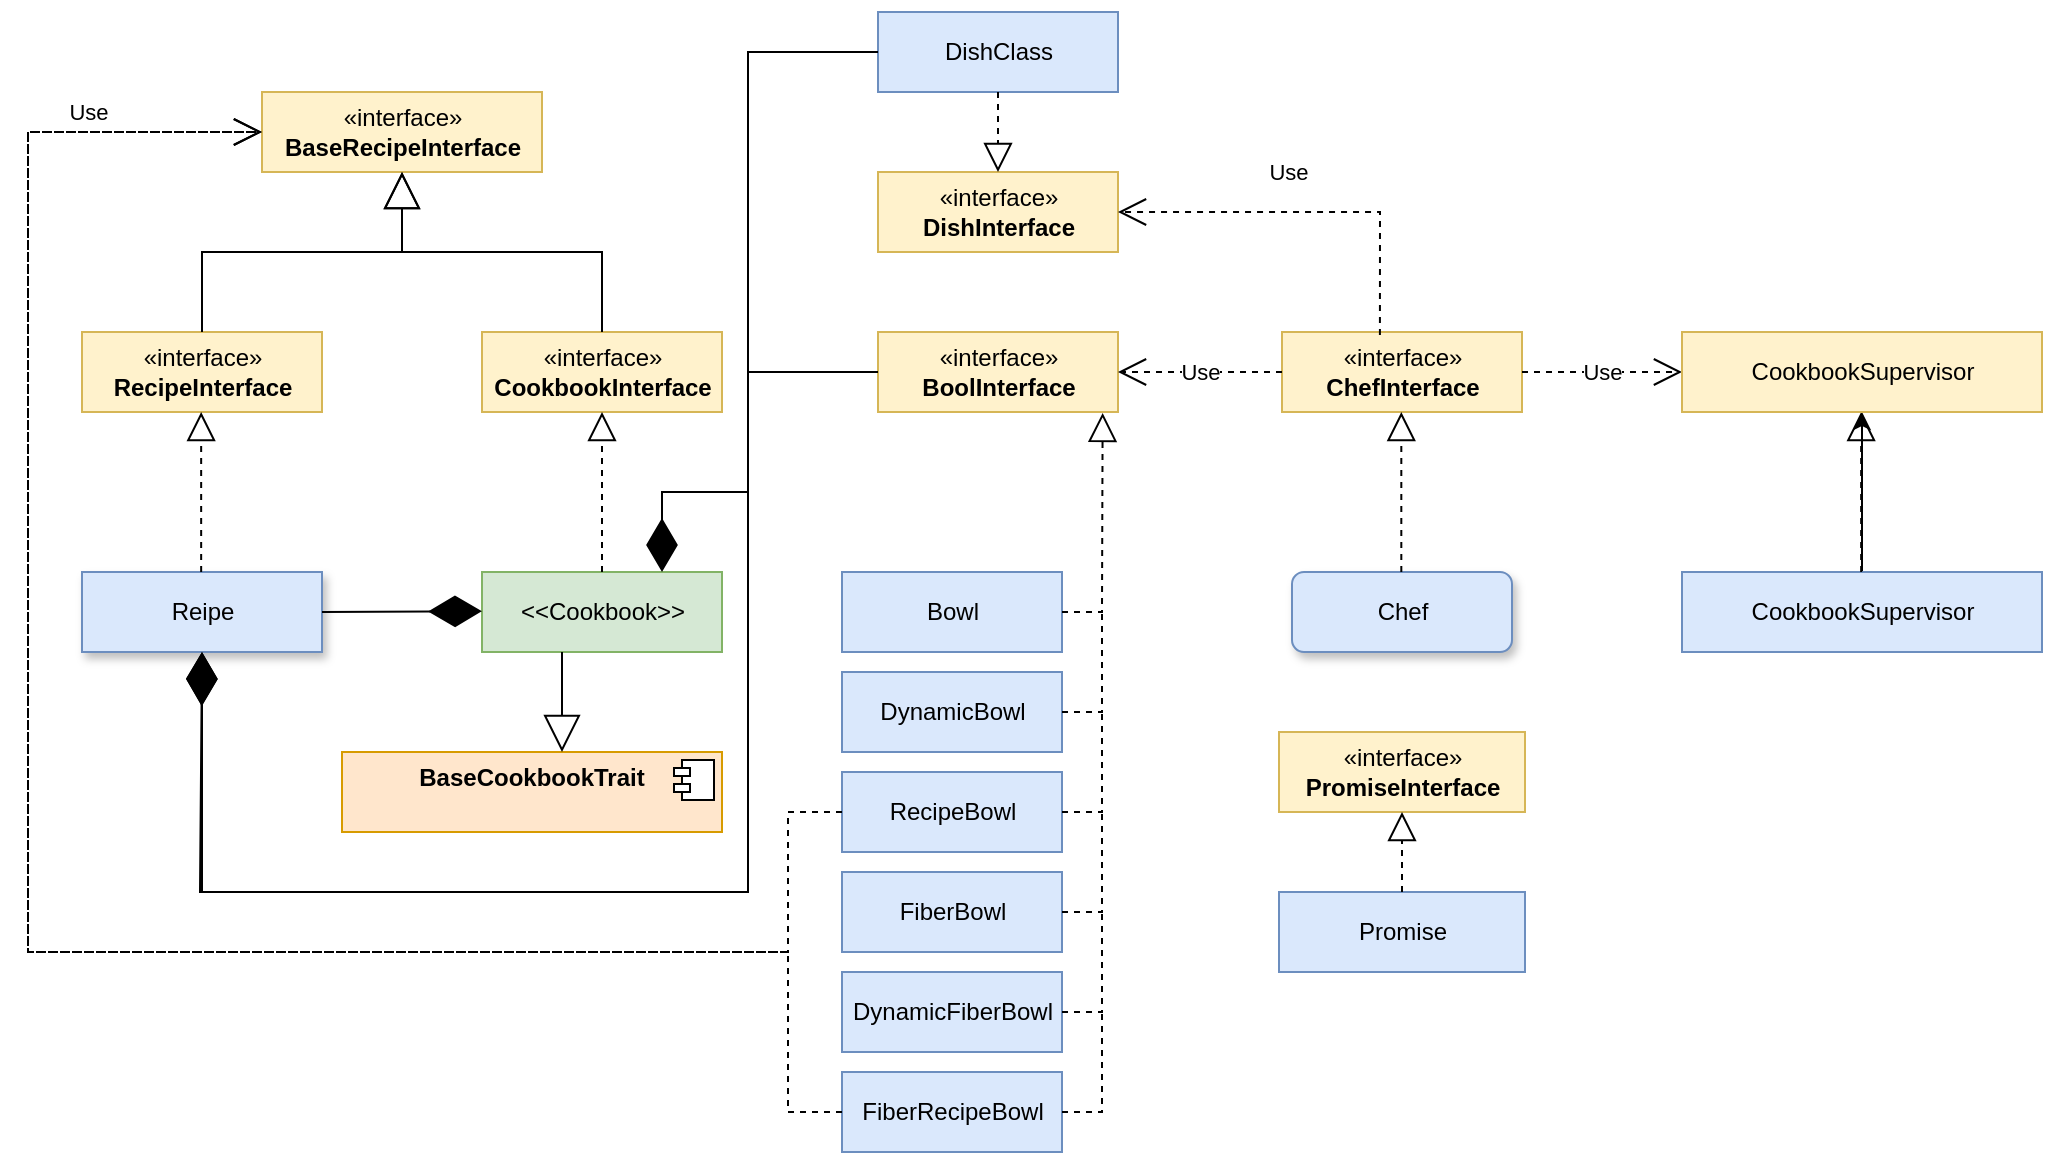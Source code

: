 <mxfile version="20.5.3" type="embed"><diagram id="wyrxB3eUI-DIBdCm7QZy" name="Page-1"><mxGraphModel dx="1645" dy="1926" grid="1" gridSize="10" guides="1" tooltips="1" connect="1" arrows="1" fold="1" page="1" pageScale="1" pageWidth="827" pageHeight="1169" math="0" shadow="0"><root><mxCell id="0"/><mxCell id="1" parent="0"/><mxCell id="3" value="«interface»&lt;br&gt;&lt;b&gt;BaseRecipeInterface&lt;/b&gt;" style="html=1;fillColor=#fff2cc;strokeColor=#d6b656;" parent="1" vertex="1"><mxGeometry x="117" y="40" width="140" height="40" as="geometry"/></mxCell><mxCell id="4" value="«interface»&lt;br&gt;&lt;b&gt;RecipeInterface&lt;/b&gt;" style="html=1;fillColor=#fff2cc;strokeColor=#d6b656;" parent="1" vertex="1"><mxGeometry x="27" y="160" width="120" height="40" as="geometry"/></mxCell><mxCell id="5" value="«interface»&lt;br&gt;&lt;b&gt;CookbookInterface&lt;/b&gt;" style="html=1;fillColor=#fff2cc;strokeColor=#d6b656;" parent="1" vertex="1"><mxGeometry x="227" y="160" width="120" height="40" as="geometry"/></mxCell><mxCell id="6" value="" style="endArrow=block;endSize=16;endFill=0;html=1;rounded=0;exitX=0.5;exitY=0;exitDx=0;exitDy=0;entryX=0.5;entryY=1;entryDx=0;entryDy=0;" parent="1" source="4" target="3" edge="1"><mxGeometry x="0.222" y="-10" width="160" relative="1" as="geometry"><mxPoint x="87" y="230" as="sourcePoint"/><mxPoint x="247" y="230" as="targetPoint"/><Array as="points"><mxPoint x="87" y="120"/><mxPoint x="187" y="120"/></Array><mxPoint as="offset"/></mxGeometry></mxCell><mxCell id="7" value="" style="endArrow=block;endSize=16;endFill=0;html=1;rounded=0;exitX=0.5;exitY=0;exitDx=0;exitDy=0;" parent="1" source="5" edge="1"><mxGeometry x="0.222" y="-10" width="160" relative="1" as="geometry"><mxPoint x="97" y="170" as="sourcePoint"/><mxPoint x="187" y="80" as="targetPoint"/><Array as="points"><mxPoint x="287" y="120"/><mxPoint x="187" y="120"/></Array><mxPoint as="offset"/></mxGeometry></mxCell><mxCell id="8" value="«interface»&lt;br&gt;&lt;b&gt;BoolInterface&lt;/b&gt;" style="html=1;fillColor=#fff2cc;strokeColor=#d6b656;" parent="1" vertex="1"><mxGeometry x="425" y="160" width="120" height="40" as="geometry"/></mxCell><mxCell id="9" value="«interface»&lt;br&gt;&lt;b&gt;CookingSupervisorInterface&lt;/b&gt;" style="html=1;" parent="1" vertex="1"><mxGeometry x="827" y="160" width="180" height="40" as="geometry"/></mxCell><mxCell id="10" value="«interface»&lt;br&gt;&lt;b&gt;ChefInterface&lt;/b&gt;" style="html=1;fillColor=#fff2cc;strokeColor=#d6b656;" parent="1" vertex="1"><mxGeometry x="627" y="160" width="120" height="40" as="geometry"/></mxCell><mxCell id="11" value="Reipe" style="html=1;fillColor=#dae8fc;strokeColor=#6c8ebf;shadow=1;" parent="1" vertex="1"><mxGeometry x="27" y="280" width="120" height="40" as="geometry"/></mxCell><mxCell id="12" value="&amp;lt;&amp;lt;Cookbook&amp;gt;&amp;gt;" style="html=1;fillColor=#d5e8d4;strokeColor=#82b366;" parent="1" vertex="1"><mxGeometry x="227" y="280" width="120" height="40" as="geometry"/></mxCell><mxCell id="13" value="Bowl" style="html=1;fillColor=#dae8fc;strokeColor=#6c8ebf;" parent="1" vertex="1"><mxGeometry x="407" y="280" width="110" height="40" as="geometry"/></mxCell><mxCell id="14" value="DynamicBowl" style="html=1;fillColor=#dae8fc;strokeColor=#6c8ebf;" parent="1" vertex="1"><mxGeometry x="407" y="330" width="110" height="40" as="geometry"/></mxCell><mxCell id="15" value="FiberBowl" style="html=1;fillColor=#dae8fc;strokeColor=#6c8ebf;" parent="1" vertex="1"><mxGeometry x="407" y="430" width="110" height="40" as="geometry"/></mxCell><mxCell id="16" value="RecipeBowl" style="html=1;fillColor=#dae8fc;strokeColor=#6c8ebf;" parent="1" vertex="1"><mxGeometry x="407" y="380" width="110" height="40" as="geometry"/></mxCell><mxCell id="17" value="DynamicFiberBowl" style="html=1;fillColor=#dae8fc;strokeColor=#6c8ebf;" parent="1" vertex="1"><mxGeometry x="407" y="480" width="110" height="40" as="geometry"/></mxCell><mxCell id="18" value="FiberRecipeBowl" style="html=1;fillColor=#dae8fc;strokeColor=#6c8ebf;" parent="1" vertex="1"><mxGeometry x="407" y="530" width="110" height="40" as="geometry"/></mxCell><mxCell id="19" value="" style="endArrow=block;dashed=1;endFill=0;endSize=12;html=1;rounded=0;entryX=0.936;entryY=1.011;entryDx=0;entryDy=0;entryPerimeter=0;exitX=1;exitY=0.5;exitDx=0;exitDy=0;" parent="1" source="13" target="8" edge="1"><mxGeometry width="160" relative="1" as="geometry"><mxPoint x="427" y="380" as="sourcePoint"/><mxPoint x="587" y="380" as="targetPoint"/><Array as="points"><mxPoint x="537" y="300"/></Array></mxGeometry></mxCell><mxCell id="27" value="" style="endArrow=none;dashed=1;html=1;rounded=0;exitX=1;exitY=0.5;exitDx=0;exitDy=0;" parent="1" source="14" edge="1"><mxGeometry width="50" height="50" relative="1" as="geometry"><mxPoint x="477" y="400" as="sourcePoint"/><mxPoint x="537" y="300" as="targetPoint"/><Array as="points"><mxPoint x="537" y="350"/></Array></mxGeometry></mxCell><mxCell id="28" value="" style="endArrow=none;dashed=1;html=1;rounded=0;exitX=1;exitY=0.5;exitDx=0;exitDy=0;" parent="1" edge="1"><mxGeometry width="50" height="50" relative="1" as="geometry"><mxPoint x="517" y="400" as="sourcePoint"/><mxPoint x="537" y="350" as="targetPoint"/><Array as="points"><mxPoint x="537" y="400"/></Array></mxGeometry></mxCell><mxCell id="29" value="" style="endArrow=none;dashed=1;html=1;rounded=0;exitX=1;exitY=0.5;exitDx=0;exitDy=0;" parent="1" edge="1"><mxGeometry width="50" height="50" relative="1" as="geometry"><mxPoint x="517" y="450" as="sourcePoint"/><mxPoint x="537" y="400" as="targetPoint"/><Array as="points"><mxPoint x="537" y="450"/></Array></mxGeometry></mxCell><mxCell id="30" value="" style="endArrow=none;dashed=1;html=1;rounded=0;exitX=1;exitY=0.5;exitDx=0;exitDy=0;" parent="1" edge="1"><mxGeometry width="50" height="50" relative="1" as="geometry"><mxPoint x="517" y="500" as="sourcePoint"/><mxPoint x="537" y="450" as="targetPoint"/><Array as="points"><mxPoint x="537" y="500"/></Array></mxGeometry></mxCell><mxCell id="31" value="" style="endArrow=none;dashed=1;html=1;rounded=0;exitX=1;exitY=0.5;exitDx=0;exitDy=0;" parent="1" edge="1"><mxGeometry width="50" height="50" relative="1" as="geometry"><mxPoint x="517" y="550" as="sourcePoint"/><mxPoint x="537" y="500" as="targetPoint"/><Array as="points"><mxPoint x="537" y="550"/></Array></mxGeometry></mxCell><mxCell id="32" value="" style="endArrow=block;dashed=1;endFill=0;endSize=12;html=1;rounded=0;entryX=0.5;entryY=1;entryDx=0;entryDy=0;exitX=0.5;exitY=0;exitDx=0;exitDy=0;" parent="1" source="12" target="5" edge="1"><mxGeometry width="160" relative="1" as="geometry"><mxPoint x="347" y="269.56" as="sourcePoint"/><mxPoint x="367.32" y="170.0" as="targetPoint"/><Array as="points"/></mxGeometry></mxCell><mxCell id="33" value="" style="endArrow=block;dashed=1;endFill=0;endSize=12;html=1;rounded=0;entryX=0.5;entryY=1;entryDx=0;entryDy=0;exitX=0.5;exitY=0;exitDx=0;exitDy=0;" parent="1" edge="1"><mxGeometry width="160" relative="1" as="geometry"><mxPoint x="86.58" y="280.0" as="sourcePoint"/><mxPoint x="86.58" y="200" as="targetPoint"/><Array as="points"/></mxGeometry></mxCell><mxCell id="34" value="DishClass" style="html=1;fillColor=#dae8fc;strokeColor=#6c8ebf;" parent="1" vertex="1"><mxGeometry x="425" width="120" height="40" as="geometry"/></mxCell><mxCell id="60" value="" style="edgeStyle=orthogonalEdgeStyle;rounded=0;orthogonalLoop=1;jettySize=auto;html=1;" parent="1" source="35" target="59" edge="1"><mxGeometry relative="1" as="geometry"/></mxCell><mxCell id="35" value="CookbookSupervisor" style="html=1;fillColor=#dae8fc;strokeColor=#6c8ebf;" parent="1" vertex="1"><mxGeometry x="827" y="280" width="180" height="40" as="geometry"/></mxCell><mxCell id="38" value="" style="endArrow=block;dashed=1;endFill=0;endSize=12;html=1;rounded=0;entryX=0.5;entryY=1;entryDx=0;entryDy=0;exitX=0.5;exitY=0;exitDx=0;exitDy=0;" parent="1" edge="1"><mxGeometry width="160" relative="1" as="geometry"><mxPoint x="916.58" y="280.0" as="sourcePoint"/><mxPoint x="916.58" y="200" as="targetPoint"/><Array as="points"/></mxGeometry></mxCell><mxCell id="39" value="&lt;p style=&quot;margin:0px;margin-top:6px;text-align:center;&quot;&gt;&lt;b&gt;BaseCookbookTrait&lt;/b&gt;&lt;/p&gt;" style="align=left;overflow=fill;html=1;dropTarget=0;fillColor=#ffe6cc;strokeColor=#d79b00;" parent="1" vertex="1"><mxGeometry x="157" y="370" width="190" height="40" as="geometry"/></mxCell><mxCell id="40" value="" style="shape=component;jettyWidth=8;jettyHeight=4;" parent="39" vertex="1"><mxGeometry x="1" width="20" height="20" relative="1" as="geometry"><mxPoint x="-24" y="4" as="offset"/></mxGeometry></mxCell><mxCell id="41" value="" style="endArrow=block;endSize=16;endFill=0;html=1;rounded=0;" parent="1" edge="1"><mxGeometry x="0.006" y="-39" width="160" relative="1" as="geometry"><mxPoint x="267" y="320" as="sourcePoint"/><mxPoint x="267" y="370" as="targetPoint"/><mxPoint as="offset"/></mxGeometry></mxCell><mxCell id="42" value="" style="endArrow=diamondThin;endFill=1;endSize=24;html=1;rounded=0;" parent="1" edge="1"><mxGeometry width="160" relative="1" as="geometry"><mxPoint x="147" y="300" as="sourcePoint"/><mxPoint x="227" y="299.58" as="targetPoint"/></mxGeometry></mxCell><mxCell id="44" value="" style="endArrow=diamondThin;endFill=1;endSize=24;html=1;rounded=0;entryX=0.75;entryY=0;entryDx=0;entryDy=0;exitX=0;exitY=0.5;exitDx=0;exitDy=0;" parent="1" source="8" target="12" edge="1"><mxGeometry width="160" relative="1" as="geometry"><mxPoint x="157" y="310.0" as="sourcePoint"/><mxPoint x="237.0" y="309.58" as="targetPoint"/><Array as="points"><mxPoint x="360" y="180"/><mxPoint x="360" y="240"/><mxPoint x="317" y="240"/></Array></mxGeometry></mxCell><mxCell id="45" value="" style="endArrow=diamondThin;endFill=1;endSize=24;html=1;rounded=0;entryX=0.5;entryY=1;entryDx=0;entryDy=0;exitX=0;exitY=0.5;exitDx=0;exitDy=0;" parent="1" source="8" target="11" edge="1"><mxGeometry width="160" relative="1" as="geometry"><mxPoint x="108" y="440" as="sourcePoint"/><mxPoint x="247.0" y="319.58" as="targetPoint"/><Array as="points"><mxPoint x="360" y="180"/><mxPoint x="360" y="440"/><mxPoint x="86" y="440"/></Array></mxGeometry></mxCell><mxCell id="46" value="Use" style="endArrow=open;endSize=12;dashed=1;html=1;rounded=0;exitX=0;exitY=0.5;exitDx=0;exitDy=0;entryX=0;entryY=0.5;entryDx=0;entryDy=0;" parent="1" source="16" target="3" edge="1"><mxGeometry x="0.827" y="10" width="160" relative="1" as="geometry"><mxPoint x="97" y="510" as="sourcePoint"/><mxPoint x="257" y="510" as="targetPoint"/><Array as="points"><mxPoint x="380" y="400"/><mxPoint x="380" y="470"/><mxPoint y="470"/><mxPoint y="60"/></Array><mxPoint as="offset"/></mxGeometry></mxCell><mxCell id="47" value="Use" style="endArrow=open;endSize=12;dashed=1;html=1;rounded=0;entryX=0;entryY=0.5;entryDx=0;entryDy=0;exitX=0;exitY=0.5;exitDx=0;exitDy=0;" parent="1" source="18" edge="1"><mxGeometry x="0.827" y="10" width="160" relative="1" as="geometry"><mxPoint x="400" y="550" as="sourcePoint"/><mxPoint x="117" y="60" as="targetPoint"/><Array as="points"><mxPoint x="380" y="550"/><mxPoint x="380" y="470"/><mxPoint y="470"/><mxPoint y="60"/></Array><mxPoint as="offset"/></mxGeometry></mxCell><mxCell id="49" value="Use" style="endArrow=open;endSize=12;dashed=1;html=1;rounded=0;entryX=1;entryY=0.5;entryDx=0;entryDy=0;exitX=0;exitY=0.5;exitDx=0;exitDy=0;" parent="1" source="10" target="8" edge="1"><mxGeometry width="160" relative="1" as="geometry"><mxPoint x="470" y="330" as="sourcePoint"/><mxPoint x="630" y="330" as="targetPoint"/></mxGeometry></mxCell><mxCell id="50" value="Use" style="endArrow=open;endSize=12;dashed=1;html=1;rounded=0;entryX=0;entryY=0.5;entryDx=0;entryDy=0;exitX=1;exitY=0.5;exitDx=0;exitDy=0;" parent="1" source="10" target="9" edge="1"><mxGeometry width="160" relative="1" as="geometry"><mxPoint x="637" y="190" as="sourcePoint"/><mxPoint x="555" y="190" as="targetPoint"/></mxGeometry></mxCell><mxCell id="51" value="«interface»&lt;br&gt;&lt;b&gt;DishInterface&lt;/b&gt;" style="html=1;fillColor=#fff2cc;strokeColor=#d6b656;" parent="1" vertex="1"><mxGeometry x="425" y="80" width="120" height="40" as="geometry"/></mxCell><mxCell id="52" value="" style="endArrow=block;dashed=1;endFill=0;endSize=12;html=1;rounded=0;entryX=0.5;entryY=0;entryDx=0;entryDy=0;exitX=0.5;exitY=1;exitDx=0;exitDy=0;" parent="1" source="34" target="51" edge="1"><mxGeometry width="160" relative="1" as="geometry"><mxPoint x="297" y="290" as="sourcePoint"/><mxPoint x="297" y="210" as="targetPoint"/><Array as="points"/></mxGeometry></mxCell><mxCell id="53" value="Use" style="endArrow=open;endSize=12;dashed=1;html=1;rounded=0;entryX=1;entryY=0.5;entryDx=0;entryDy=0;exitX=0.408;exitY=0.038;exitDx=0;exitDy=0;exitPerimeter=0;" parent="1" source="10" target="51" edge="1"><mxGeometry x="0.117" y="-20" width="160" relative="1" as="geometry"><mxPoint x="637" y="190" as="sourcePoint"/><mxPoint x="555" y="190" as="targetPoint"/><Array as="points"><mxPoint x="676" y="100"/></Array><mxPoint as="offset"/></mxGeometry></mxCell><mxCell id="55" value="" style="endArrow=diamondThin;endFill=1;endSize=24;html=1;rounded=0;exitX=0;exitY=0.5;exitDx=0;exitDy=0;" parent="1" source="34" edge="1"><mxGeometry width="160" relative="1" as="geometry"><mxPoint x="425.0" y="180" as="sourcePoint"/><mxPoint x="87" y="320" as="targetPoint"/><Array as="points"><mxPoint x="360" y="20"/><mxPoint x="360" y="440"/><mxPoint x="87" y="440"/></Array></mxGeometry></mxCell><mxCell id="56" value="«interface»&lt;br&gt;&lt;b&gt;PromiseInterface&lt;/b&gt;" style="html=1;fillColor=#fff2cc;strokeColor=#d6b656;" parent="1" vertex="1"><mxGeometry x="625.5" y="360" width="123" height="40" as="geometry"/></mxCell><mxCell id="57" value="Promise" style="html=1;fillColor=#dae8fc;strokeColor=#6c8ebf;" parent="1" vertex="1"><mxGeometry x="625.5" y="440" width="123" height="40" as="geometry"/></mxCell><mxCell id="58" value="" style="endArrow=block;dashed=1;endFill=0;endSize=12;html=1;rounded=0;entryX=0.5;entryY=1;entryDx=0;entryDy=0;exitX=0.5;exitY=0;exitDx=0;exitDy=0;" parent="1" source="57" target="56" edge="1"><mxGeometry width="160" relative="1" as="geometry"><mxPoint x="715.08" y="450" as="sourcePoint"/><mxPoint x="715.08" y="370" as="targetPoint"/><Array as="points"/></mxGeometry></mxCell><mxCell id="59" value="CookbookSupervisor" style="html=1;fillColor=#fff2cc;strokeColor=#d6b656;" parent="1" vertex="1"><mxGeometry x="827" y="160" width="180" height="40" as="geometry"/></mxCell><mxCell id="62" value="Chef" style="html=1;fillColor=#dae8fc;strokeColor=#6c8ebf;rounded=1;sketch=0;shadow=1;" parent="1" vertex="1"><mxGeometry x="632" y="280" width="110" height="40" as="geometry"/></mxCell><mxCell id="63" value="" style="endArrow=block;dashed=1;endFill=0;endSize=12;html=1;rounded=0;entryX=0.5;entryY=1;entryDx=0;entryDy=0;exitX=0.5;exitY=0;exitDx=0;exitDy=0;" parent="1" edge="1"><mxGeometry width="160" relative="1" as="geometry"><mxPoint x="686.66" y="280" as="sourcePoint"/><mxPoint x="686.66" y="200" as="targetPoint"/><Array as="points"/></mxGeometry></mxCell></root></mxGraphModel></diagram></mxfile>